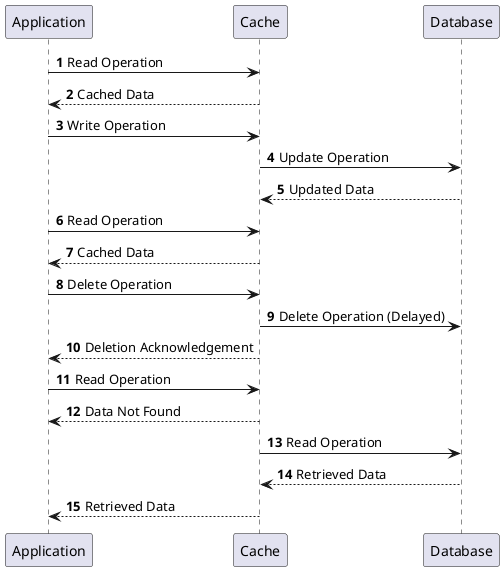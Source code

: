 @startuml
'https://plantuml.com/sequence-diagram

autonumber

Application -> Cache: Read Operation
Cache --> Application: Cached Data

Application -> Cache: Write Operation
Cache -> Database: Update Operation
Database --> Cache: Updated Data

Application -> Cache: Read Operation
Cache --> Application: Cached Data

Application -> Cache: Delete Operation
Cache -> Database: Delete Operation (Delayed)
Cache --> Application: Deletion Acknowledgement

Application -> Cache: Read Operation
Cache --> Application: Data Not Found
Cache -> Database: Read Operation
Database --> Cache: Retrieved Data
Cache --> Application: Retrieved Data




@enduml